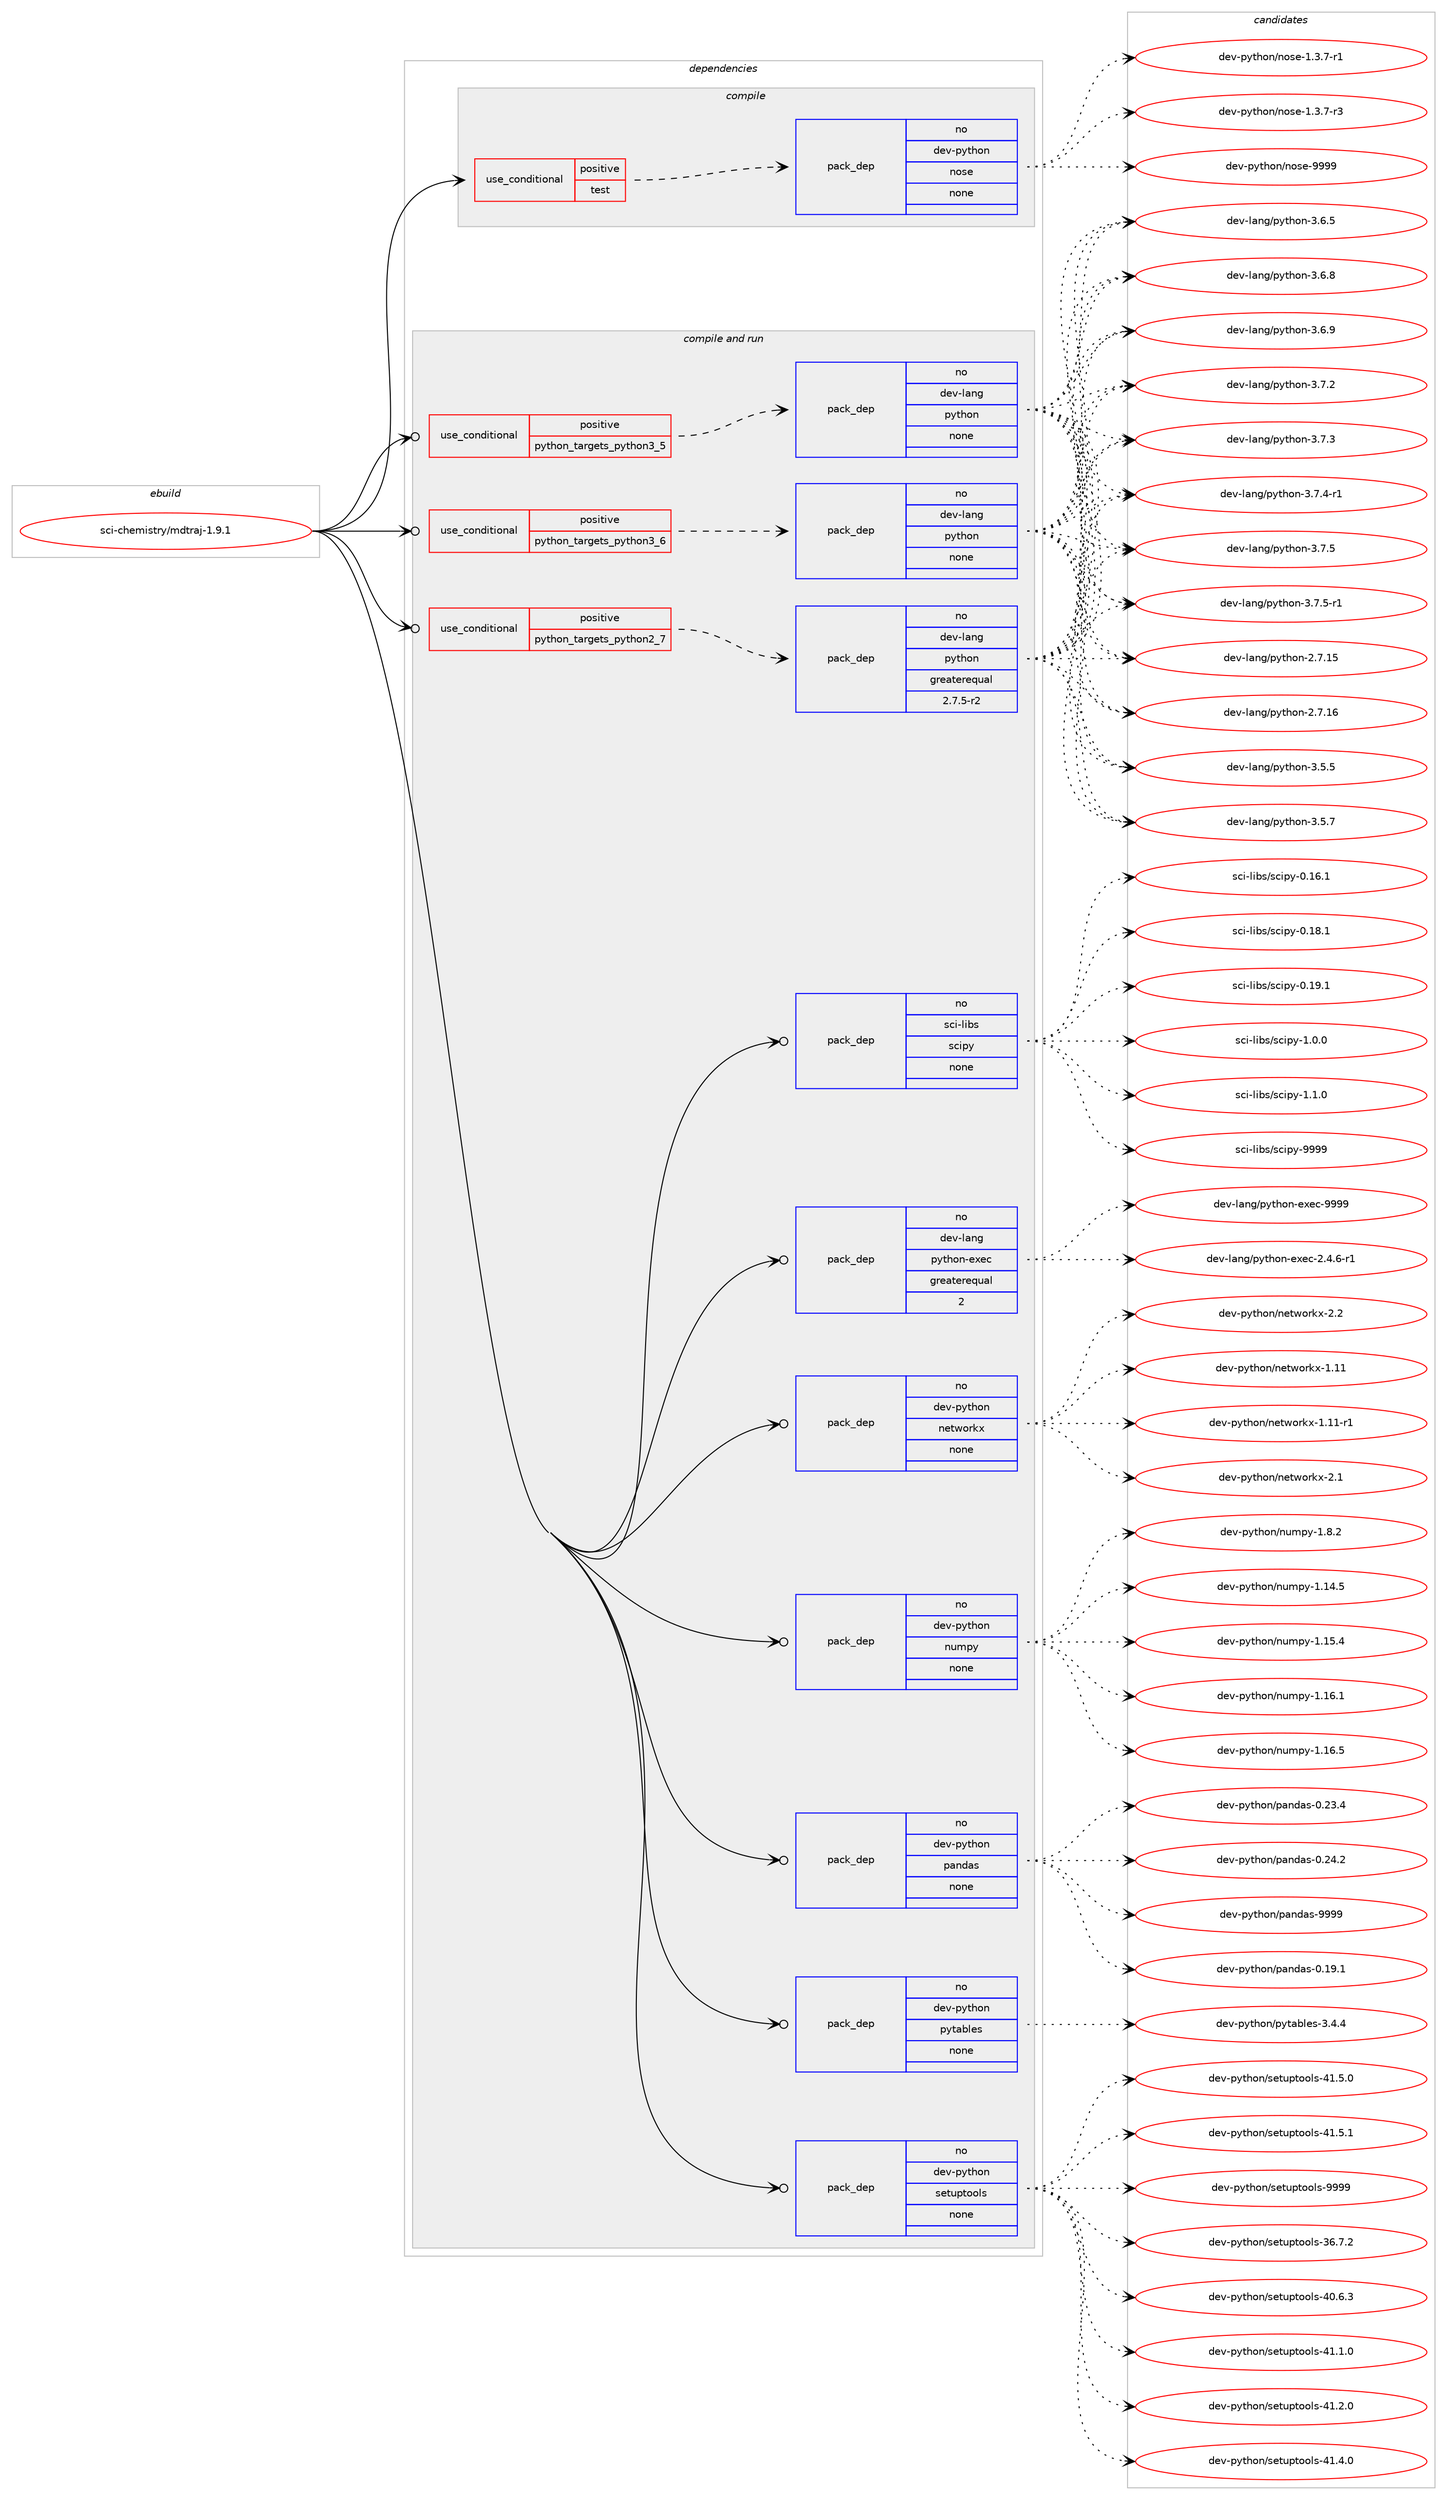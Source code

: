 digraph prolog {

# *************
# Graph options
# *************

newrank=true;
concentrate=true;
compound=true;
graph [rankdir=LR,fontname=Helvetica,fontsize=10,ranksep=1.5];#, ranksep=2.5, nodesep=0.2];
edge  [arrowhead=vee];
node  [fontname=Helvetica,fontsize=10];

# **********
# The ebuild
# **********

subgraph cluster_leftcol {
color=gray;
rank=same;
label=<<i>ebuild</i>>;
id [label="sci-chemistry/mdtraj-1.9.1", color=red, width=4, href="../sci-chemistry/mdtraj-1.9.1.svg"];
}

# ****************
# The dependencies
# ****************

subgraph cluster_midcol {
color=gray;
label=<<i>dependencies</i>>;
subgraph cluster_compile {
fillcolor="#eeeeee";
style=filled;
label=<<i>compile</i>>;
subgraph cond207009 {
dependency851753 [label=<<TABLE BORDER="0" CELLBORDER="1" CELLSPACING="0" CELLPADDING="4"><TR><TD ROWSPAN="3" CELLPADDING="10">use_conditional</TD></TR><TR><TD>positive</TD></TR><TR><TD>test</TD></TR></TABLE>>, shape=none, color=red];
subgraph pack629707 {
dependency851754 [label=<<TABLE BORDER="0" CELLBORDER="1" CELLSPACING="0" CELLPADDING="4" WIDTH="220"><TR><TD ROWSPAN="6" CELLPADDING="30">pack_dep</TD></TR><TR><TD WIDTH="110">no</TD></TR><TR><TD>dev-python</TD></TR><TR><TD>nose</TD></TR><TR><TD>none</TD></TR><TR><TD></TD></TR></TABLE>>, shape=none, color=blue];
}
dependency851753:e -> dependency851754:w [weight=20,style="dashed",arrowhead="vee"];
}
id:e -> dependency851753:w [weight=20,style="solid",arrowhead="vee"];
}
subgraph cluster_compileandrun {
fillcolor="#eeeeee";
style=filled;
label=<<i>compile and run</i>>;
subgraph cond207010 {
dependency851755 [label=<<TABLE BORDER="0" CELLBORDER="1" CELLSPACING="0" CELLPADDING="4"><TR><TD ROWSPAN="3" CELLPADDING="10">use_conditional</TD></TR><TR><TD>positive</TD></TR><TR><TD>python_targets_python2_7</TD></TR></TABLE>>, shape=none, color=red];
subgraph pack629708 {
dependency851756 [label=<<TABLE BORDER="0" CELLBORDER="1" CELLSPACING="0" CELLPADDING="4" WIDTH="220"><TR><TD ROWSPAN="6" CELLPADDING="30">pack_dep</TD></TR><TR><TD WIDTH="110">no</TD></TR><TR><TD>dev-lang</TD></TR><TR><TD>python</TD></TR><TR><TD>greaterequal</TD></TR><TR><TD>2.7.5-r2</TD></TR></TABLE>>, shape=none, color=blue];
}
dependency851755:e -> dependency851756:w [weight=20,style="dashed",arrowhead="vee"];
}
id:e -> dependency851755:w [weight=20,style="solid",arrowhead="odotvee"];
subgraph cond207011 {
dependency851757 [label=<<TABLE BORDER="0" CELLBORDER="1" CELLSPACING="0" CELLPADDING="4"><TR><TD ROWSPAN="3" CELLPADDING="10">use_conditional</TD></TR><TR><TD>positive</TD></TR><TR><TD>python_targets_python3_5</TD></TR></TABLE>>, shape=none, color=red];
subgraph pack629709 {
dependency851758 [label=<<TABLE BORDER="0" CELLBORDER="1" CELLSPACING="0" CELLPADDING="4" WIDTH="220"><TR><TD ROWSPAN="6" CELLPADDING="30">pack_dep</TD></TR><TR><TD WIDTH="110">no</TD></TR><TR><TD>dev-lang</TD></TR><TR><TD>python</TD></TR><TR><TD>none</TD></TR><TR><TD></TD></TR></TABLE>>, shape=none, color=blue];
}
dependency851757:e -> dependency851758:w [weight=20,style="dashed",arrowhead="vee"];
}
id:e -> dependency851757:w [weight=20,style="solid",arrowhead="odotvee"];
subgraph cond207012 {
dependency851759 [label=<<TABLE BORDER="0" CELLBORDER="1" CELLSPACING="0" CELLPADDING="4"><TR><TD ROWSPAN="3" CELLPADDING="10">use_conditional</TD></TR><TR><TD>positive</TD></TR><TR><TD>python_targets_python3_6</TD></TR></TABLE>>, shape=none, color=red];
subgraph pack629710 {
dependency851760 [label=<<TABLE BORDER="0" CELLBORDER="1" CELLSPACING="0" CELLPADDING="4" WIDTH="220"><TR><TD ROWSPAN="6" CELLPADDING="30">pack_dep</TD></TR><TR><TD WIDTH="110">no</TD></TR><TR><TD>dev-lang</TD></TR><TR><TD>python</TD></TR><TR><TD>none</TD></TR><TR><TD></TD></TR></TABLE>>, shape=none, color=blue];
}
dependency851759:e -> dependency851760:w [weight=20,style="dashed",arrowhead="vee"];
}
id:e -> dependency851759:w [weight=20,style="solid",arrowhead="odotvee"];
subgraph pack629711 {
dependency851761 [label=<<TABLE BORDER="0" CELLBORDER="1" CELLSPACING="0" CELLPADDING="4" WIDTH="220"><TR><TD ROWSPAN="6" CELLPADDING="30">pack_dep</TD></TR><TR><TD WIDTH="110">no</TD></TR><TR><TD>dev-lang</TD></TR><TR><TD>python-exec</TD></TR><TR><TD>greaterequal</TD></TR><TR><TD>2</TD></TR></TABLE>>, shape=none, color=blue];
}
id:e -> dependency851761:w [weight=20,style="solid",arrowhead="odotvee"];
subgraph pack629712 {
dependency851762 [label=<<TABLE BORDER="0" CELLBORDER="1" CELLSPACING="0" CELLPADDING="4" WIDTH="220"><TR><TD ROWSPAN="6" CELLPADDING="30">pack_dep</TD></TR><TR><TD WIDTH="110">no</TD></TR><TR><TD>dev-python</TD></TR><TR><TD>networkx</TD></TR><TR><TD>none</TD></TR><TR><TD></TD></TR></TABLE>>, shape=none, color=blue];
}
id:e -> dependency851762:w [weight=20,style="solid",arrowhead="odotvee"];
subgraph pack629713 {
dependency851763 [label=<<TABLE BORDER="0" CELLBORDER="1" CELLSPACING="0" CELLPADDING="4" WIDTH="220"><TR><TD ROWSPAN="6" CELLPADDING="30">pack_dep</TD></TR><TR><TD WIDTH="110">no</TD></TR><TR><TD>dev-python</TD></TR><TR><TD>numpy</TD></TR><TR><TD>none</TD></TR><TR><TD></TD></TR></TABLE>>, shape=none, color=blue];
}
id:e -> dependency851763:w [weight=20,style="solid",arrowhead="odotvee"];
subgraph pack629714 {
dependency851764 [label=<<TABLE BORDER="0" CELLBORDER="1" CELLSPACING="0" CELLPADDING="4" WIDTH="220"><TR><TD ROWSPAN="6" CELLPADDING="30">pack_dep</TD></TR><TR><TD WIDTH="110">no</TD></TR><TR><TD>dev-python</TD></TR><TR><TD>pandas</TD></TR><TR><TD>none</TD></TR><TR><TD></TD></TR></TABLE>>, shape=none, color=blue];
}
id:e -> dependency851764:w [weight=20,style="solid",arrowhead="odotvee"];
subgraph pack629715 {
dependency851765 [label=<<TABLE BORDER="0" CELLBORDER="1" CELLSPACING="0" CELLPADDING="4" WIDTH="220"><TR><TD ROWSPAN="6" CELLPADDING="30">pack_dep</TD></TR><TR><TD WIDTH="110">no</TD></TR><TR><TD>dev-python</TD></TR><TR><TD>pytables</TD></TR><TR><TD>none</TD></TR><TR><TD></TD></TR></TABLE>>, shape=none, color=blue];
}
id:e -> dependency851765:w [weight=20,style="solid",arrowhead="odotvee"];
subgraph pack629716 {
dependency851766 [label=<<TABLE BORDER="0" CELLBORDER="1" CELLSPACING="0" CELLPADDING="4" WIDTH="220"><TR><TD ROWSPAN="6" CELLPADDING="30">pack_dep</TD></TR><TR><TD WIDTH="110">no</TD></TR><TR><TD>dev-python</TD></TR><TR><TD>setuptools</TD></TR><TR><TD>none</TD></TR><TR><TD></TD></TR></TABLE>>, shape=none, color=blue];
}
id:e -> dependency851766:w [weight=20,style="solid",arrowhead="odotvee"];
subgraph pack629717 {
dependency851767 [label=<<TABLE BORDER="0" CELLBORDER="1" CELLSPACING="0" CELLPADDING="4" WIDTH="220"><TR><TD ROWSPAN="6" CELLPADDING="30">pack_dep</TD></TR><TR><TD WIDTH="110">no</TD></TR><TR><TD>sci-libs</TD></TR><TR><TD>scipy</TD></TR><TR><TD>none</TD></TR><TR><TD></TD></TR></TABLE>>, shape=none, color=blue];
}
id:e -> dependency851767:w [weight=20,style="solid",arrowhead="odotvee"];
}
subgraph cluster_run {
fillcolor="#eeeeee";
style=filled;
label=<<i>run</i>>;
}
}

# **************
# The candidates
# **************

subgraph cluster_choices {
rank=same;
color=gray;
label=<<i>candidates</i>>;

subgraph choice629707 {
color=black;
nodesep=1;
choice10010111845112121116104111110471101111151014549465146554511449 [label="dev-python/nose-1.3.7-r1", color=red, width=4,href="../dev-python/nose-1.3.7-r1.svg"];
choice10010111845112121116104111110471101111151014549465146554511451 [label="dev-python/nose-1.3.7-r3", color=red, width=4,href="../dev-python/nose-1.3.7-r3.svg"];
choice10010111845112121116104111110471101111151014557575757 [label="dev-python/nose-9999", color=red, width=4,href="../dev-python/nose-9999.svg"];
dependency851754:e -> choice10010111845112121116104111110471101111151014549465146554511449:w [style=dotted,weight="100"];
dependency851754:e -> choice10010111845112121116104111110471101111151014549465146554511451:w [style=dotted,weight="100"];
dependency851754:e -> choice10010111845112121116104111110471101111151014557575757:w [style=dotted,weight="100"];
}
subgraph choice629708 {
color=black;
nodesep=1;
choice10010111845108971101034711212111610411111045504655464953 [label="dev-lang/python-2.7.15", color=red, width=4,href="../dev-lang/python-2.7.15.svg"];
choice10010111845108971101034711212111610411111045504655464954 [label="dev-lang/python-2.7.16", color=red, width=4,href="../dev-lang/python-2.7.16.svg"];
choice100101118451089711010347112121116104111110455146534653 [label="dev-lang/python-3.5.5", color=red, width=4,href="../dev-lang/python-3.5.5.svg"];
choice100101118451089711010347112121116104111110455146534655 [label="dev-lang/python-3.5.7", color=red, width=4,href="../dev-lang/python-3.5.7.svg"];
choice100101118451089711010347112121116104111110455146544653 [label="dev-lang/python-3.6.5", color=red, width=4,href="../dev-lang/python-3.6.5.svg"];
choice100101118451089711010347112121116104111110455146544656 [label="dev-lang/python-3.6.8", color=red, width=4,href="../dev-lang/python-3.6.8.svg"];
choice100101118451089711010347112121116104111110455146544657 [label="dev-lang/python-3.6.9", color=red, width=4,href="../dev-lang/python-3.6.9.svg"];
choice100101118451089711010347112121116104111110455146554650 [label="dev-lang/python-3.7.2", color=red, width=4,href="../dev-lang/python-3.7.2.svg"];
choice100101118451089711010347112121116104111110455146554651 [label="dev-lang/python-3.7.3", color=red, width=4,href="../dev-lang/python-3.7.3.svg"];
choice1001011184510897110103471121211161041111104551465546524511449 [label="dev-lang/python-3.7.4-r1", color=red, width=4,href="../dev-lang/python-3.7.4-r1.svg"];
choice100101118451089711010347112121116104111110455146554653 [label="dev-lang/python-3.7.5", color=red, width=4,href="../dev-lang/python-3.7.5.svg"];
choice1001011184510897110103471121211161041111104551465546534511449 [label="dev-lang/python-3.7.5-r1", color=red, width=4,href="../dev-lang/python-3.7.5-r1.svg"];
dependency851756:e -> choice10010111845108971101034711212111610411111045504655464953:w [style=dotted,weight="100"];
dependency851756:e -> choice10010111845108971101034711212111610411111045504655464954:w [style=dotted,weight="100"];
dependency851756:e -> choice100101118451089711010347112121116104111110455146534653:w [style=dotted,weight="100"];
dependency851756:e -> choice100101118451089711010347112121116104111110455146534655:w [style=dotted,weight="100"];
dependency851756:e -> choice100101118451089711010347112121116104111110455146544653:w [style=dotted,weight="100"];
dependency851756:e -> choice100101118451089711010347112121116104111110455146544656:w [style=dotted,weight="100"];
dependency851756:e -> choice100101118451089711010347112121116104111110455146544657:w [style=dotted,weight="100"];
dependency851756:e -> choice100101118451089711010347112121116104111110455146554650:w [style=dotted,weight="100"];
dependency851756:e -> choice100101118451089711010347112121116104111110455146554651:w [style=dotted,weight="100"];
dependency851756:e -> choice1001011184510897110103471121211161041111104551465546524511449:w [style=dotted,weight="100"];
dependency851756:e -> choice100101118451089711010347112121116104111110455146554653:w [style=dotted,weight="100"];
dependency851756:e -> choice1001011184510897110103471121211161041111104551465546534511449:w [style=dotted,weight="100"];
}
subgraph choice629709 {
color=black;
nodesep=1;
choice10010111845108971101034711212111610411111045504655464953 [label="dev-lang/python-2.7.15", color=red, width=4,href="../dev-lang/python-2.7.15.svg"];
choice10010111845108971101034711212111610411111045504655464954 [label="dev-lang/python-2.7.16", color=red, width=4,href="../dev-lang/python-2.7.16.svg"];
choice100101118451089711010347112121116104111110455146534653 [label="dev-lang/python-3.5.5", color=red, width=4,href="../dev-lang/python-3.5.5.svg"];
choice100101118451089711010347112121116104111110455146534655 [label="dev-lang/python-3.5.7", color=red, width=4,href="../dev-lang/python-3.5.7.svg"];
choice100101118451089711010347112121116104111110455146544653 [label="dev-lang/python-3.6.5", color=red, width=4,href="../dev-lang/python-3.6.5.svg"];
choice100101118451089711010347112121116104111110455146544656 [label="dev-lang/python-3.6.8", color=red, width=4,href="../dev-lang/python-3.6.8.svg"];
choice100101118451089711010347112121116104111110455146544657 [label="dev-lang/python-3.6.9", color=red, width=4,href="../dev-lang/python-3.6.9.svg"];
choice100101118451089711010347112121116104111110455146554650 [label="dev-lang/python-3.7.2", color=red, width=4,href="../dev-lang/python-3.7.2.svg"];
choice100101118451089711010347112121116104111110455146554651 [label="dev-lang/python-3.7.3", color=red, width=4,href="../dev-lang/python-3.7.3.svg"];
choice1001011184510897110103471121211161041111104551465546524511449 [label="dev-lang/python-3.7.4-r1", color=red, width=4,href="../dev-lang/python-3.7.4-r1.svg"];
choice100101118451089711010347112121116104111110455146554653 [label="dev-lang/python-3.7.5", color=red, width=4,href="../dev-lang/python-3.7.5.svg"];
choice1001011184510897110103471121211161041111104551465546534511449 [label="dev-lang/python-3.7.5-r1", color=red, width=4,href="../dev-lang/python-3.7.5-r1.svg"];
dependency851758:e -> choice10010111845108971101034711212111610411111045504655464953:w [style=dotted,weight="100"];
dependency851758:e -> choice10010111845108971101034711212111610411111045504655464954:w [style=dotted,weight="100"];
dependency851758:e -> choice100101118451089711010347112121116104111110455146534653:w [style=dotted,weight="100"];
dependency851758:e -> choice100101118451089711010347112121116104111110455146534655:w [style=dotted,weight="100"];
dependency851758:e -> choice100101118451089711010347112121116104111110455146544653:w [style=dotted,weight="100"];
dependency851758:e -> choice100101118451089711010347112121116104111110455146544656:w [style=dotted,weight="100"];
dependency851758:e -> choice100101118451089711010347112121116104111110455146544657:w [style=dotted,weight="100"];
dependency851758:e -> choice100101118451089711010347112121116104111110455146554650:w [style=dotted,weight="100"];
dependency851758:e -> choice100101118451089711010347112121116104111110455146554651:w [style=dotted,weight="100"];
dependency851758:e -> choice1001011184510897110103471121211161041111104551465546524511449:w [style=dotted,weight="100"];
dependency851758:e -> choice100101118451089711010347112121116104111110455146554653:w [style=dotted,weight="100"];
dependency851758:e -> choice1001011184510897110103471121211161041111104551465546534511449:w [style=dotted,weight="100"];
}
subgraph choice629710 {
color=black;
nodesep=1;
choice10010111845108971101034711212111610411111045504655464953 [label="dev-lang/python-2.7.15", color=red, width=4,href="../dev-lang/python-2.7.15.svg"];
choice10010111845108971101034711212111610411111045504655464954 [label="dev-lang/python-2.7.16", color=red, width=4,href="../dev-lang/python-2.7.16.svg"];
choice100101118451089711010347112121116104111110455146534653 [label="dev-lang/python-3.5.5", color=red, width=4,href="../dev-lang/python-3.5.5.svg"];
choice100101118451089711010347112121116104111110455146534655 [label="dev-lang/python-3.5.7", color=red, width=4,href="../dev-lang/python-3.5.7.svg"];
choice100101118451089711010347112121116104111110455146544653 [label="dev-lang/python-3.6.5", color=red, width=4,href="../dev-lang/python-3.6.5.svg"];
choice100101118451089711010347112121116104111110455146544656 [label="dev-lang/python-3.6.8", color=red, width=4,href="../dev-lang/python-3.6.8.svg"];
choice100101118451089711010347112121116104111110455146544657 [label="dev-lang/python-3.6.9", color=red, width=4,href="../dev-lang/python-3.6.9.svg"];
choice100101118451089711010347112121116104111110455146554650 [label="dev-lang/python-3.7.2", color=red, width=4,href="../dev-lang/python-3.7.2.svg"];
choice100101118451089711010347112121116104111110455146554651 [label="dev-lang/python-3.7.3", color=red, width=4,href="../dev-lang/python-3.7.3.svg"];
choice1001011184510897110103471121211161041111104551465546524511449 [label="dev-lang/python-3.7.4-r1", color=red, width=4,href="../dev-lang/python-3.7.4-r1.svg"];
choice100101118451089711010347112121116104111110455146554653 [label="dev-lang/python-3.7.5", color=red, width=4,href="../dev-lang/python-3.7.5.svg"];
choice1001011184510897110103471121211161041111104551465546534511449 [label="dev-lang/python-3.7.5-r1", color=red, width=4,href="../dev-lang/python-3.7.5-r1.svg"];
dependency851760:e -> choice10010111845108971101034711212111610411111045504655464953:w [style=dotted,weight="100"];
dependency851760:e -> choice10010111845108971101034711212111610411111045504655464954:w [style=dotted,weight="100"];
dependency851760:e -> choice100101118451089711010347112121116104111110455146534653:w [style=dotted,weight="100"];
dependency851760:e -> choice100101118451089711010347112121116104111110455146534655:w [style=dotted,weight="100"];
dependency851760:e -> choice100101118451089711010347112121116104111110455146544653:w [style=dotted,weight="100"];
dependency851760:e -> choice100101118451089711010347112121116104111110455146544656:w [style=dotted,weight="100"];
dependency851760:e -> choice100101118451089711010347112121116104111110455146544657:w [style=dotted,weight="100"];
dependency851760:e -> choice100101118451089711010347112121116104111110455146554650:w [style=dotted,weight="100"];
dependency851760:e -> choice100101118451089711010347112121116104111110455146554651:w [style=dotted,weight="100"];
dependency851760:e -> choice1001011184510897110103471121211161041111104551465546524511449:w [style=dotted,weight="100"];
dependency851760:e -> choice100101118451089711010347112121116104111110455146554653:w [style=dotted,weight="100"];
dependency851760:e -> choice1001011184510897110103471121211161041111104551465546534511449:w [style=dotted,weight="100"];
}
subgraph choice629711 {
color=black;
nodesep=1;
choice10010111845108971101034711212111610411111045101120101994550465246544511449 [label="dev-lang/python-exec-2.4.6-r1", color=red, width=4,href="../dev-lang/python-exec-2.4.6-r1.svg"];
choice10010111845108971101034711212111610411111045101120101994557575757 [label="dev-lang/python-exec-9999", color=red, width=4,href="../dev-lang/python-exec-9999.svg"];
dependency851761:e -> choice10010111845108971101034711212111610411111045101120101994550465246544511449:w [style=dotted,weight="100"];
dependency851761:e -> choice10010111845108971101034711212111610411111045101120101994557575757:w [style=dotted,weight="100"];
}
subgraph choice629712 {
color=black;
nodesep=1;
choice10010111845112121116104111110471101011161191111141071204549464949 [label="dev-python/networkx-1.11", color=red, width=4,href="../dev-python/networkx-1.11.svg"];
choice100101118451121211161041111104711010111611911111410712045494649494511449 [label="dev-python/networkx-1.11-r1", color=red, width=4,href="../dev-python/networkx-1.11-r1.svg"];
choice100101118451121211161041111104711010111611911111410712045504649 [label="dev-python/networkx-2.1", color=red, width=4,href="../dev-python/networkx-2.1.svg"];
choice100101118451121211161041111104711010111611911111410712045504650 [label="dev-python/networkx-2.2", color=red, width=4,href="../dev-python/networkx-2.2.svg"];
dependency851762:e -> choice10010111845112121116104111110471101011161191111141071204549464949:w [style=dotted,weight="100"];
dependency851762:e -> choice100101118451121211161041111104711010111611911111410712045494649494511449:w [style=dotted,weight="100"];
dependency851762:e -> choice100101118451121211161041111104711010111611911111410712045504649:w [style=dotted,weight="100"];
dependency851762:e -> choice100101118451121211161041111104711010111611911111410712045504650:w [style=dotted,weight="100"];
}
subgraph choice629713 {
color=black;
nodesep=1;
choice100101118451121211161041111104711011710911212145494649524653 [label="dev-python/numpy-1.14.5", color=red, width=4,href="../dev-python/numpy-1.14.5.svg"];
choice100101118451121211161041111104711011710911212145494649534652 [label="dev-python/numpy-1.15.4", color=red, width=4,href="../dev-python/numpy-1.15.4.svg"];
choice100101118451121211161041111104711011710911212145494649544649 [label="dev-python/numpy-1.16.1", color=red, width=4,href="../dev-python/numpy-1.16.1.svg"];
choice100101118451121211161041111104711011710911212145494649544653 [label="dev-python/numpy-1.16.5", color=red, width=4,href="../dev-python/numpy-1.16.5.svg"];
choice1001011184511212111610411111047110117109112121454946564650 [label="dev-python/numpy-1.8.2", color=red, width=4,href="../dev-python/numpy-1.8.2.svg"];
dependency851763:e -> choice100101118451121211161041111104711011710911212145494649524653:w [style=dotted,weight="100"];
dependency851763:e -> choice100101118451121211161041111104711011710911212145494649534652:w [style=dotted,weight="100"];
dependency851763:e -> choice100101118451121211161041111104711011710911212145494649544649:w [style=dotted,weight="100"];
dependency851763:e -> choice100101118451121211161041111104711011710911212145494649544653:w [style=dotted,weight="100"];
dependency851763:e -> choice1001011184511212111610411111047110117109112121454946564650:w [style=dotted,weight="100"];
}
subgraph choice629714 {
color=black;
nodesep=1;
choice1001011184511212111610411111047112971101009711545484649574649 [label="dev-python/pandas-0.19.1", color=red, width=4,href="../dev-python/pandas-0.19.1.svg"];
choice1001011184511212111610411111047112971101009711545484650514652 [label="dev-python/pandas-0.23.4", color=red, width=4,href="../dev-python/pandas-0.23.4.svg"];
choice1001011184511212111610411111047112971101009711545484650524650 [label="dev-python/pandas-0.24.2", color=red, width=4,href="../dev-python/pandas-0.24.2.svg"];
choice100101118451121211161041111104711297110100971154557575757 [label="dev-python/pandas-9999", color=red, width=4,href="../dev-python/pandas-9999.svg"];
dependency851764:e -> choice1001011184511212111610411111047112971101009711545484649574649:w [style=dotted,weight="100"];
dependency851764:e -> choice1001011184511212111610411111047112971101009711545484650514652:w [style=dotted,weight="100"];
dependency851764:e -> choice1001011184511212111610411111047112971101009711545484650524650:w [style=dotted,weight="100"];
dependency851764:e -> choice100101118451121211161041111104711297110100971154557575757:w [style=dotted,weight="100"];
}
subgraph choice629715 {
color=black;
nodesep=1;
choice10010111845112121116104111110471121211169798108101115455146524652 [label="dev-python/pytables-3.4.4", color=red, width=4,href="../dev-python/pytables-3.4.4.svg"];
dependency851765:e -> choice10010111845112121116104111110471121211169798108101115455146524652:w [style=dotted,weight="100"];
}
subgraph choice629716 {
color=black;
nodesep=1;
choice100101118451121211161041111104711510111611711211611111110811545515446554650 [label="dev-python/setuptools-36.7.2", color=red, width=4,href="../dev-python/setuptools-36.7.2.svg"];
choice100101118451121211161041111104711510111611711211611111110811545524846544651 [label="dev-python/setuptools-40.6.3", color=red, width=4,href="../dev-python/setuptools-40.6.3.svg"];
choice100101118451121211161041111104711510111611711211611111110811545524946494648 [label="dev-python/setuptools-41.1.0", color=red, width=4,href="../dev-python/setuptools-41.1.0.svg"];
choice100101118451121211161041111104711510111611711211611111110811545524946504648 [label="dev-python/setuptools-41.2.0", color=red, width=4,href="../dev-python/setuptools-41.2.0.svg"];
choice100101118451121211161041111104711510111611711211611111110811545524946524648 [label="dev-python/setuptools-41.4.0", color=red, width=4,href="../dev-python/setuptools-41.4.0.svg"];
choice100101118451121211161041111104711510111611711211611111110811545524946534648 [label="dev-python/setuptools-41.5.0", color=red, width=4,href="../dev-python/setuptools-41.5.0.svg"];
choice100101118451121211161041111104711510111611711211611111110811545524946534649 [label="dev-python/setuptools-41.5.1", color=red, width=4,href="../dev-python/setuptools-41.5.1.svg"];
choice10010111845112121116104111110471151011161171121161111111081154557575757 [label="dev-python/setuptools-9999", color=red, width=4,href="../dev-python/setuptools-9999.svg"];
dependency851766:e -> choice100101118451121211161041111104711510111611711211611111110811545515446554650:w [style=dotted,weight="100"];
dependency851766:e -> choice100101118451121211161041111104711510111611711211611111110811545524846544651:w [style=dotted,weight="100"];
dependency851766:e -> choice100101118451121211161041111104711510111611711211611111110811545524946494648:w [style=dotted,weight="100"];
dependency851766:e -> choice100101118451121211161041111104711510111611711211611111110811545524946504648:w [style=dotted,weight="100"];
dependency851766:e -> choice100101118451121211161041111104711510111611711211611111110811545524946524648:w [style=dotted,weight="100"];
dependency851766:e -> choice100101118451121211161041111104711510111611711211611111110811545524946534648:w [style=dotted,weight="100"];
dependency851766:e -> choice100101118451121211161041111104711510111611711211611111110811545524946534649:w [style=dotted,weight="100"];
dependency851766:e -> choice10010111845112121116104111110471151011161171121161111111081154557575757:w [style=dotted,weight="100"];
}
subgraph choice629717 {
color=black;
nodesep=1;
choice115991054510810598115471159910511212145484649544649 [label="sci-libs/scipy-0.16.1", color=red, width=4,href="../sci-libs/scipy-0.16.1.svg"];
choice115991054510810598115471159910511212145484649564649 [label="sci-libs/scipy-0.18.1", color=red, width=4,href="../sci-libs/scipy-0.18.1.svg"];
choice115991054510810598115471159910511212145484649574649 [label="sci-libs/scipy-0.19.1", color=red, width=4,href="../sci-libs/scipy-0.19.1.svg"];
choice1159910545108105981154711599105112121454946484648 [label="sci-libs/scipy-1.0.0", color=red, width=4,href="../sci-libs/scipy-1.0.0.svg"];
choice1159910545108105981154711599105112121454946494648 [label="sci-libs/scipy-1.1.0", color=red, width=4,href="../sci-libs/scipy-1.1.0.svg"];
choice11599105451081059811547115991051121214557575757 [label="sci-libs/scipy-9999", color=red, width=4,href="../sci-libs/scipy-9999.svg"];
dependency851767:e -> choice115991054510810598115471159910511212145484649544649:w [style=dotted,weight="100"];
dependency851767:e -> choice115991054510810598115471159910511212145484649564649:w [style=dotted,weight="100"];
dependency851767:e -> choice115991054510810598115471159910511212145484649574649:w [style=dotted,weight="100"];
dependency851767:e -> choice1159910545108105981154711599105112121454946484648:w [style=dotted,weight="100"];
dependency851767:e -> choice1159910545108105981154711599105112121454946494648:w [style=dotted,weight="100"];
dependency851767:e -> choice11599105451081059811547115991051121214557575757:w [style=dotted,weight="100"];
}
}

}
